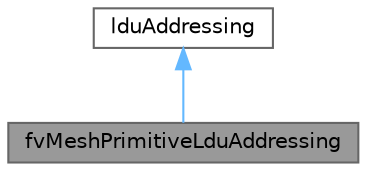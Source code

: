 digraph "fvMeshPrimitiveLduAddressing"
{
 // LATEX_PDF_SIZE
  bgcolor="transparent";
  edge [fontname=Helvetica,fontsize=10,labelfontname=Helvetica,labelfontsize=10];
  node [fontname=Helvetica,fontsize=10,shape=box,height=0.2,width=0.4];
  Node1 [id="Node000001",label="fvMeshPrimitiveLduAddressing",height=0.2,width=0.4,color="gray40", fillcolor="grey60", style="filled", fontcolor="black",tooltip="Variant of fvMeshLduAddressing that contains addressing instead of slices."];
  Node2 -> Node1 [id="edge1_Node000001_Node000002",dir="back",color="steelblue1",style="solid",tooltip=" "];
  Node2 [id="Node000002",label="lduAddressing",height=0.2,width=0.4,color="gray40", fillcolor="white", style="filled",URL="$classFoam_1_1lduAddressing.html",tooltip="The class contains the addressing required by the lduMatrix: upper, lower and losort."];
}

